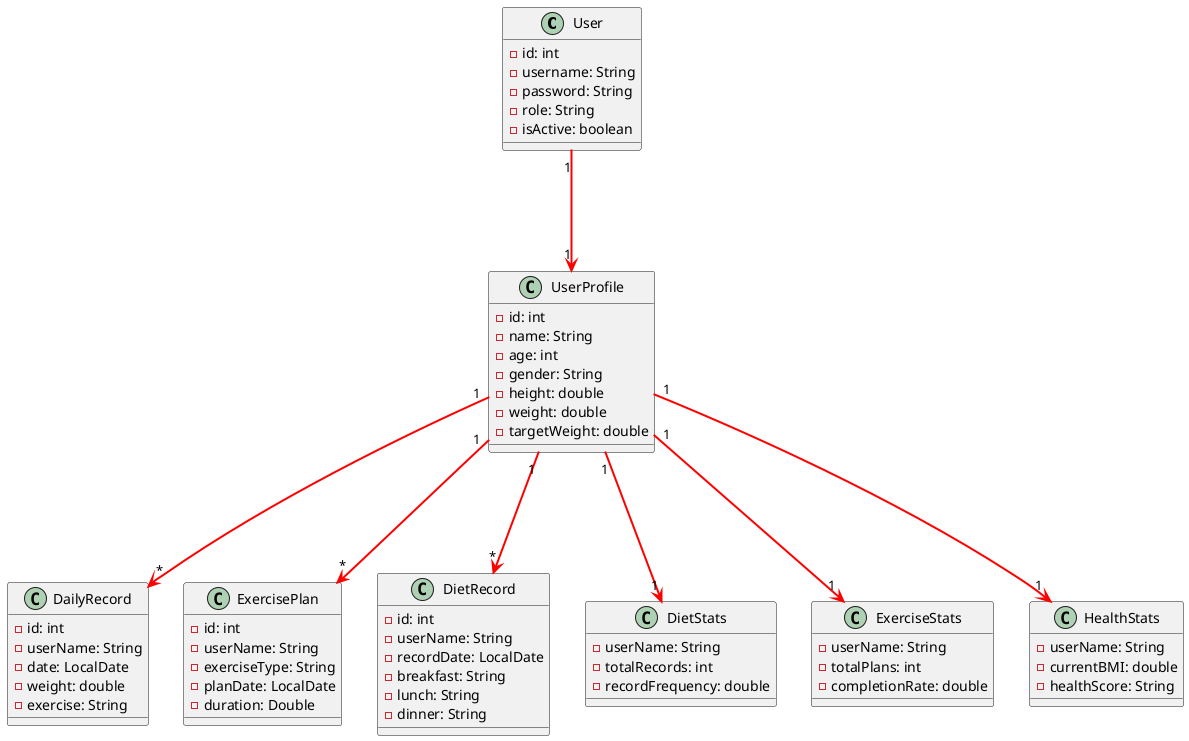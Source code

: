 @startuml
' 增强关联线可读性：加粗+红色箭头
skinparam defaultFontName Arial
skinparam classFontSize 14
skinparam classArrowColor #FF0000
skinparam classArrowThickness 2.0

class User {
  - id: int
  - username: String
  - password: String
  - role: String
  - isActive: boolean
}

class UserProfile {
  - id: int
  - name: String
  - age: int
  - gender: String
  - height: double
  - weight: double
  - targetWeight: double
}

class DailyRecord {
  - id: int
  - userName: String
  - date: LocalDate
  - weight: double
  - exercise: String
}

class ExercisePlan {
  - id: int
  - userName: String
  - exerciseType: String
  - planDate: LocalDate
  - duration: Double
}

class DietRecord {
  - id: int
  - userName: String
  - recordDate: LocalDate
  - breakfast: String
  - lunch: String
  - dinner: String
}

class DietStats {
  - userName: String
  - totalRecords: int
  - recordFrequency: double
}

class ExerciseStats {
  - userName: String
  - totalPlans: int
  - completionRate: double
}

class HealthStats {
  - userName: String
  - currentBMI: double
  - healthScore: String
}

' 增强关联关系：红色+加粗+箭头样式
User "1" --[#red,bold,thickness=2]-> "1" UserProfile
UserProfile "1" --[#red,bold,thickness=2]-> "*" DailyRecord
UserProfile "1" --[#red,bold,thickness=2]-> "*" ExercisePlan
UserProfile "1" --[#red,bold,thickness=2]-> "*" DietRecord
UserProfile "1" --[#red,bold,thickness=2]-> "1" DietStats
UserProfile "1" --[#red,bold,thickness=2]-> "1" ExerciseStats
UserProfile "1" --[#red,bold,thickness=2]-> "1" HealthStats
@enduml